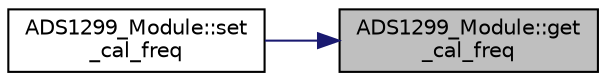digraph "ADS1299_Module::get_cal_freq"
{
 // LATEX_PDF_SIZE
  edge [fontname="Helvetica",fontsize="10",labelfontname="Helvetica",labelfontsize="10"];
  node [fontname="Helvetica",fontsize="10",shape=record];
  rankdir="RL";
  Node1 [label="ADS1299_Module::get\l_cal_freq",height=0.2,width=0.4,color="black", fillcolor="grey75", style="filled", fontcolor="black",tooltip="Gets the frequency of the test functions."];
  Node1 -> Node2 [dir="back",color="midnightblue",fontsize="10",style="solid",fontname="Helvetica"];
  Node2 [label="ADS1299_Module::set\l_cal_freq",height=0.2,width=0.4,color="black", fillcolor="white", style="filled",URL="$class_a_d_s1299___module.html#a616b6001117fa712829527d0e722a04c",tooltip="Sets the frequency of the test functions."];
}
